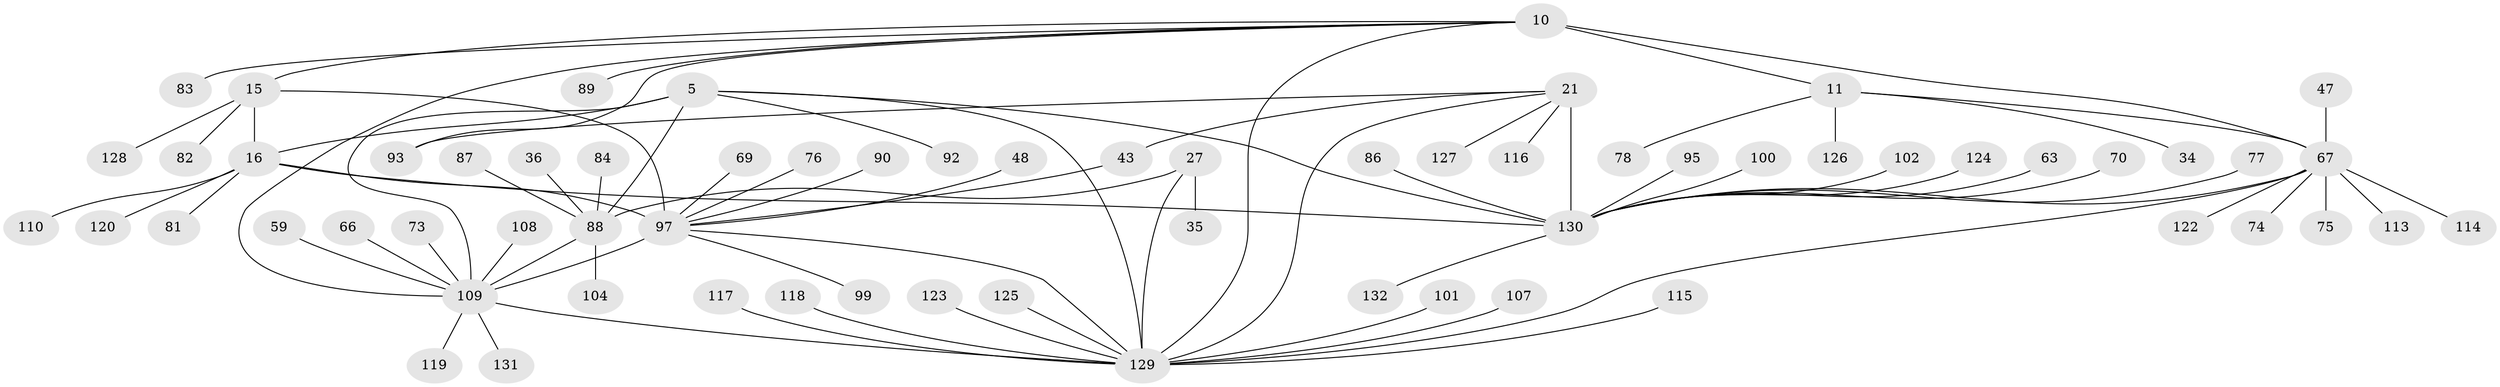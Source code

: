 // original degree distribution, {8: 0.05303030303030303, 7: 0.05303030303030303, 9: 0.045454545454545456, 10: 0.030303030303030304, 6: 0.022727272727272728, 12: 0.007575757575757576, 14: 0.007575757575757576, 11: 0.007575757575757576, 2: 0.17424242424242425, 1: 0.553030303030303, 3: 0.03787878787878788, 4: 0.007575757575757576}
// Generated by graph-tools (version 1.1) at 2025/55/03/09/25 04:55:17]
// undirected, 66 vertices, 80 edges
graph export_dot {
graph [start="1"]
  node [color=gray90,style=filled];
  5 [super="+2"];
  10 [super="+9"];
  11 [super="+7"];
  15 [super="+13"];
  16 [super="+14"];
  21 [super="+20"];
  27 [super="+25"];
  34;
  35;
  36;
  43;
  47;
  48;
  59;
  63;
  66;
  67 [super="+33"];
  69;
  70;
  73;
  74;
  75;
  76 [super="+42"];
  77;
  78;
  81;
  82;
  83 [super="+50"];
  84 [super="+31"];
  86;
  87;
  88 [super="+3"];
  89;
  90;
  92;
  93 [super="+72"];
  95;
  97 [super="+32+37"];
  99;
  100;
  101 [super="+52+60"];
  102;
  104 [super="+79"];
  107;
  108;
  109 [super="+39+6"];
  110;
  113 [super="+61"];
  114 [super="+105"];
  115;
  116 [super="+64"];
  117;
  118 [super="+53+55"];
  119 [super="+103"];
  120;
  122;
  123;
  124;
  125;
  126;
  127;
  128 [super="+65"];
  129 [super="+30+40+62+80+91+94+106+29+41+71+96+111+121"];
  130 [super="+98+22+24+46+58"];
  131;
  132;
  5 -- 92;
  5 -- 16;
  5 -- 109 [weight=4];
  5 -- 129;
  5 -- 88 [weight=4];
  5 -- 130;
  10 -- 11 [weight=4];
  10 -- 89;
  10 -- 15;
  10 -- 109 [weight=2];
  10 -- 93;
  10 -- 83;
  10 -- 129 [weight=2];
  10 -- 67 [weight=4];
  11 -- 78;
  11 -- 126;
  11 -- 34;
  11 -- 67 [weight=4];
  15 -- 16 [weight=4];
  15 -- 82;
  15 -- 128;
  15 -- 97 [weight=4];
  16 -- 81;
  16 -- 110;
  16 -- 120;
  16 -- 97 [weight=4];
  16 -- 130;
  21 -- 43;
  21 -- 127;
  21 -- 93;
  21 -- 116;
  21 -- 129;
  21 -- 130 [weight=8];
  27 -- 88 [weight=2];
  27 -- 35;
  27 -- 129 [weight=8];
  36 -- 88;
  43 -- 97;
  47 -- 67;
  48 -- 97;
  59 -- 109;
  63 -- 130;
  66 -- 109;
  67 -- 129;
  67 -- 130;
  67 -- 74;
  67 -- 75;
  67 -- 113;
  67 -- 114;
  67 -- 122;
  69 -- 97;
  70 -- 130;
  73 -- 109;
  76 -- 97;
  77 -- 130;
  84 -- 88;
  86 -- 130;
  87 -- 88;
  88 -- 104;
  88 -- 109 [weight=4];
  90 -- 97;
  95 -- 130;
  97 -- 129;
  97 -- 99;
  97 -- 109;
  100 -- 130;
  101 -- 129;
  102 -- 130;
  107 -- 129;
  108 -- 109;
  109 -- 129;
  109 -- 131;
  109 -- 119;
  115 -- 129;
  117 -- 129;
  118 -- 129;
  123 -- 129;
  124 -- 130;
  125 -- 129;
  130 -- 132;
}
